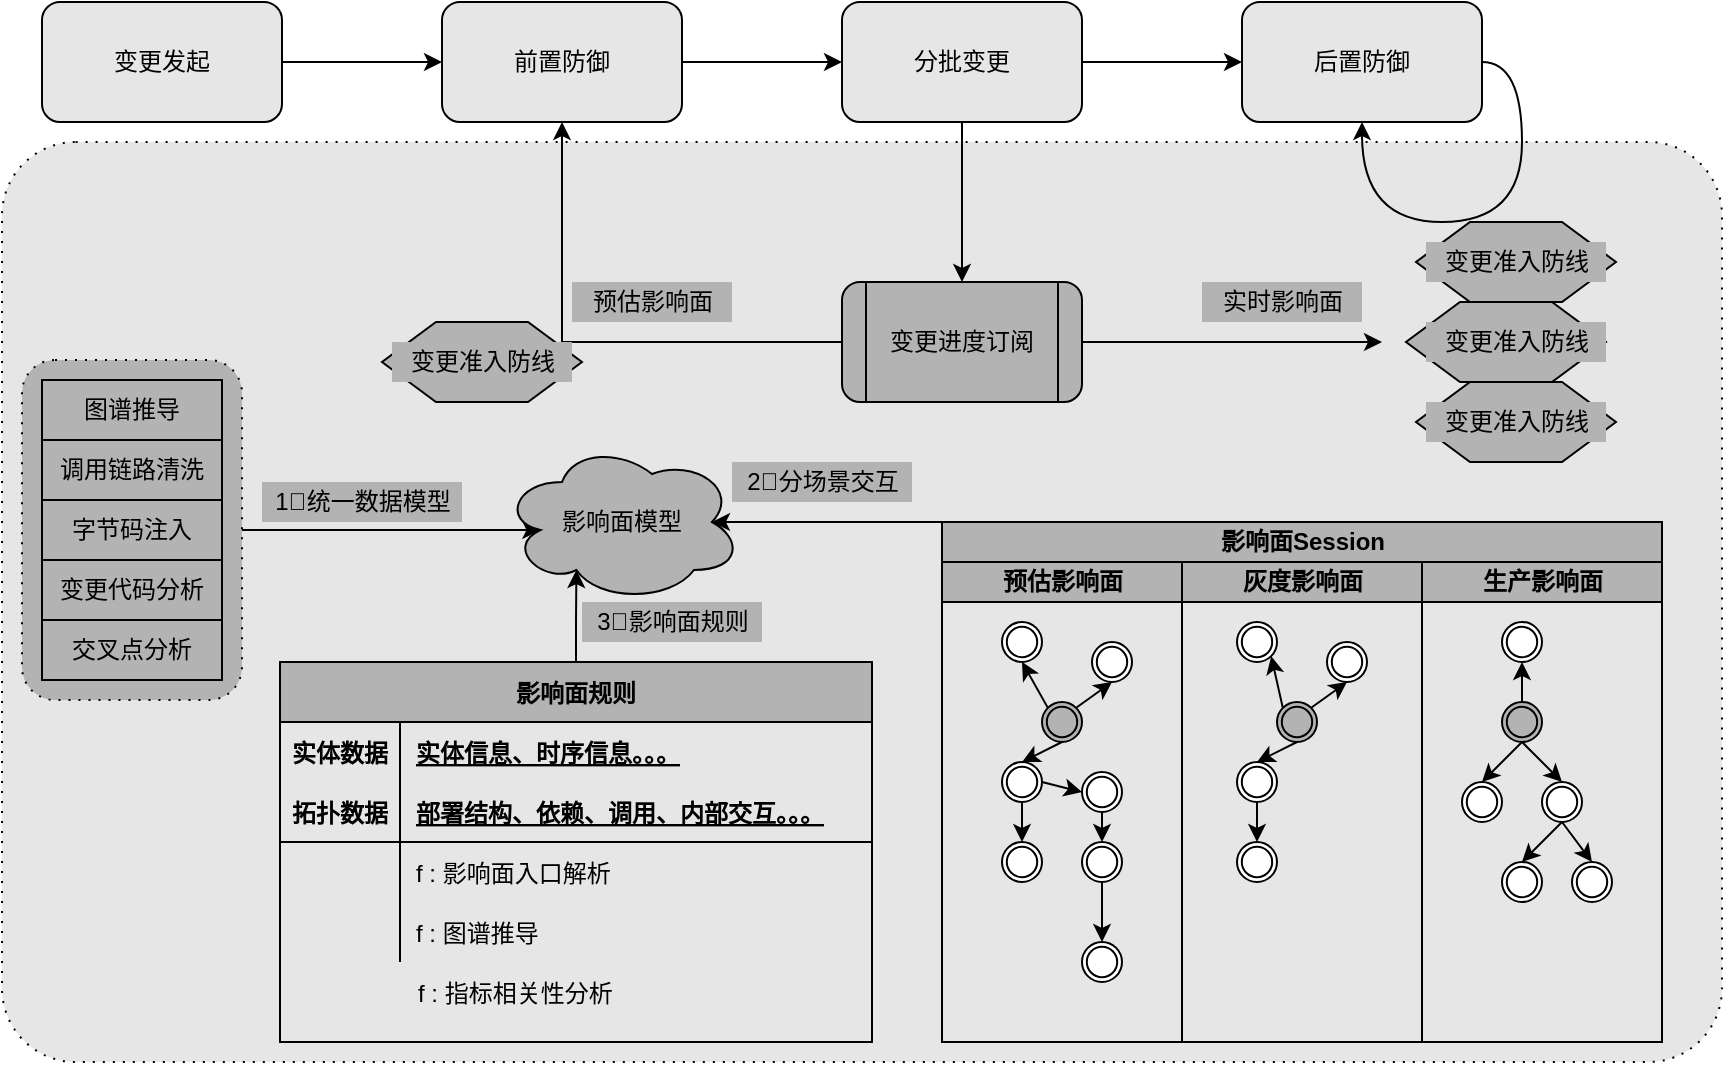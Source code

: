 <mxfile version="13.7.2" type="github">
  <diagram id="S0jVbe6z213CAZg4sw0W" name="Page-1">
    <mxGraphModel dx="1188" dy="617" grid="1" gridSize="10" guides="1" tooltips="1" connect="1" arrows="1" fold="1" page="1" pageScale="1" pageWidth="827" pageHeight="1169" math="0" shadow="0">
      <root>
        <mxCell id="0" />
        <mxCell id="1" parent="0" />
        <mxCell id="dAHWYHgrOFg6X7nAU1P5-96" value="" style="shape=ext;rounded=1;html=1;whiteSpace=wrap;dashed=1;dashPattern=1 4;fillColor=#E6E6E6;arcSize=8;" vertex="1" parent="1">
          <mxGeometry x="20" y="270" width="860" height="460" as="geometry" />
        </mxCell>
        <mxCell id="dAHWYHgrOFg6X7nAU1P5-92" style="edgeStyle=orthogonalEdgeStyle;rounded=0;orthogonalLoop=1;jettySize=auto;html=1;exitX=1;exitY=0.5;exitDx=0;exitDy=0;entryX=0.16;entryY=0.55;entryDx=0;entryDy=0;entryPerimeter=0;fillColor=#B3B3B3;" edge="1" parent="1" source="dAHWYHgrOFg6X7nAU1P5-35" target="dAHWYHgrOFg6X7nAU1P5-34">
          <mxGeometry relative="1" as="geometry" />
        </mxCell>
        <mxCell id="dAHWYHgrOFg6X7nAU1P5-35" value="" style="shape=ext;rounded=1;html=1;whiteSpace=wrap;dashed=1;dashPattern=1 4;fillColor=#B3B3B3;" vertex="1" parent="1">
          <mxGeometry x="30" y="379" width="110" height="170" as="geometry" />
        </mxCell>
        <mxCell id="dAHWYHgrOFg6X7nAU1P5-3" value="" style="edgeStyle=orthogonalEdgeStyle;rounded=0;orthogonalLoop=1;jettySize=auto;html=1;fillColor=#E6E6E6;" edge="1" parent="1" source="dAHWYHgrOFg6X7nAU1P5-1" target="dAHWYHgrOFg6X7nAU1P5-2">
          <mxGeometry relative="1" as="geometry" />
        </mxCell>
        <mxCell id="dAHWYHgrOFg6X7nAU1P5-1" value="变更发起" style="rounded=1;whiteSpace=wrap;html=1;fillColor=#E6E6E6;" vertex="1" parent="1">
          <mxGeometry x="40" y="200" width="120" height="60" as="geometry" />
        </mxCell>
        <mxCell id="dAHWYHgrOFg6X7nAU1P5-5" value="" style="edgeStyle=orthogonalEdgeStyle;rounded=0;orthogonalLoop=1;jettySize=auto;html=1;fillColor=#E6E6E6;" edge="1" parent="1" source="dAHWYHgrOFg6X7nAU1P5-2" target="dAHWYHgrOFg6X7nAU1P5-4">
          <mxGeometry relative="1" as="geometry" />
        </mxCell>
        <mxCell id="dAHWYHgrOFg6X7nAU1P5-2" value="前置防御" style="rounded=1;whiteSpace=wrap;html=1;fillColor=#E6E6E6;" vertex="1" parent="1">
          <mxGeometry x="240" y="200" width="120" height="60" as="geometry" />
        </mxCell>
        <mxCell id="dAHWYHgrOFg6X7nAU1P5-7" value="" style="edgeStyle=orthogonalEdgeStyle;rounded=0;orthogonalLoop=1;jettySize=auto;html=1;fillColor=#E6E6E6;" edge="1" parent="1" source="dAHWYHgrOFg6X7nAU1P5-4" target="dAHWYHgrOFg6X7nAU1P5-6">
          <mxGeometry relative="1" as="geometry" />
        </mxCell>
        <mxCell id="dAHWYHgrOFg6X7nAU1P5-9" value="" style="edgeStyle=orthogonalEdgeStyle;rounded=0;orthogonalLoop=1;jettySize=auto;html=1;fillColor=#E6E6E6;" edge="1" parent="1" source="dAHWYHgrOFg6X7nAU1P5-4" target="dAHWYHgrOFg6X7nAU1P5-8">
          <mxGeometry relative="1" as="geometry" />
        </mxCell>
        <mxCell id="dAHWYHgrOFg6X7nAU1P5-4" value="分批变更" style="rounded=1;whiteSpace=wrap;html=1;fillColor=#E6E6E6;" vertex="1" parent="1">
          <mxGeometry x="440" y="200" width="120" height="60" as="geometry" />
        </mxCell>
        <mxCell id="dAHWYHgrOFg6X7nAU1P5-6" value="后置防御" style="rounded=1;whiteSpace=wrap;html=1;fillColor=#E6E6E6;" vertex="1" parent="1">
          <mxGeometry x="640" y="200" width="120" height="60" as="geometry" />
        </mxCell>
        <mxCell id="dAHWYHgrOFg6X7nAU1P5-10" style="edgeStyle=orthogonalEdgeStyle;rounded=0;orthogonalLoop=1;jettySize=auto;html=1;exitX=0;exitY=0.5;exitDx=0;exitDy=0;entryX=0.5;entryY=1;entryDx=0;entryDy=0;fillColor=#E6E6E6;" edge="1" parent="1" source="dAHWYHgrOFg6X7nAU1P5-8" target="dAHWYHgrOFg6X7nAU1P5-2">
          <mxGeometry relative="1" as="geometry" />
        </mxCell>
        <mxCell id="dAHWYHgrOFg6X7nAU1P5-23" style="edgeStyle=orthogonalEdgeStyle;curved=1;rounded=0;orthogonalLoop=1;jettySize=auto;html=1;exitX=1;exitY=0.5;exitDx=0;exitDy=0;entryX=0;entryY=0.5;entryDx=0;entryDy=0;fillColor=#B3B3B3;" edge="1" parent="1" source="dAHWYHgrOFg6X7nAU1P5-8">
          <mxGeometry relative="1" as="geometry">
            <mxPoint x="710" y="370.0" as="targetPoint" />
          </mxGeometry>
        </mxCell>
        <mxCell id="dAHWYHgrOFg6X7nAU1P5-8" value="变更进度订阅" style="shape=process;whiteSpace=wrap;html=1;backgroundOutline=1;rounded=1;fillColor=#B3B3B3;" vertex="1" parent="1">
          <mxGeometry x="440" y="340" width="120" height="60" as="geometry" />
        </mxCell>
        <mxCell id="dAHWYHgrOFg6X7nAU1P5-11" value="" style="verticalLabelPosition=bottom;verticalAlign=top;html=1;shape=hexagon;perimeter=hexagonPerimeter2;arcSize=6;size=0.27;fillColor=#B3B3B3;" vertex="1" parent="1">
          <mxGeometry x="210" y="360" width="100" height="40" as="geometry" />
        </mxCell>
        <mxCell id="dAHWYHgrOFg6X7nAU1P5-12" value="变更准入防线" style="text;html=1;align=center;verticalAlign=middle;resizable=0;points=[];autosize=1;fillColor=#B3B3B3;" vertex="1" parent="1">
          <mxGeometry x="215" y="370" width="90" height="20" as="geometry" />
        </mxCell>
        <mxCell id="dAHWYHgrOFg6X7nAU1P5-13" value="" style="verticalLabelPosition=bottom;verticalAlign=top;html=1;shape=hexagon;perimeter=hexagonPerimeter2;arcSize=6;size=0.27;fillColor=#B3B3B3;" vertex="1" parent="1">
          <mxGeometry x="727" y="310" width="100" height="40" as="geometry" />
        </mxCell>
        <mxCell id="dAHWYHgrOFg6X7nAU1P5-14" value="变更准入防线" style="text;html=1;align=center;verticalAlign=middle;resizable=0;points=[];autosize=1;fillColor=#B3B3B3;" vertex="1" parent="1">
          <mxGeometry x="732" y="320" width="90" height="20" as="geometry" />
        </mxCell>
        <mxCell id="dAHWYHgrOFg6X7nAU1P5-15" value="" style="verticalLabelPosition=bottom;verticalAlign=top;html=1;shape=hexagon;perimeter=hexagonPerimeter2;arcSize=6;size=0.27;fillColor=#B3B3B3;" vertex="1" parent="1">
          <mxGeometry x="727" y="390" width="100" height="40" as="geometry" />
        </mxCell>
        <mxCell id="dAHWYHgrOFg6X7nAU1P5-16" value="变更准入防线" style="text;html=1;align=center;verticalAlign=middle;resizable=0;points=[];autosize=1;fillColor=#B3B3B3;" vertex="1" parent="1">
          <mxGeometry x="732" y="400" width="90" height="20" as="geometry" />
        </mxCell>
        <mxCell id="dAHWYHgrOFg6X7nAU1P5-17" value="" style="verticalLabelPosition=bottom;verticalAlign=top;html=1;shape=hexagon;perimeter=hexagonPerimeter2;arcSize=6;size=0.27;fillColor=#B3B3B3;" vertex="1" parent="1">
          <mxGeometry x="722" y="350" width="100" height="40" as="geometry" />
        </mxCell>
        <mxCell id="dAHWYHgrOFg6X7nAU1P5-18" value="变更准入防线" style="text;html=1;align=center;verticalAlign=middle;resizable=0;points=[];autosize=1;fillColor=#B3B3B3;" vertex="1" parent="1">
          <mxGeometry x="732" y="360" width="90" height="20" as="geometry" />
        </mxCell>
        <mxCell id="dAHWYHgrOFg6X7nAU1P5-22" style="edgeStyle=orthogonalEdgeStyle;rounded=0;orthogonalLoop=1;jettySize=auto;html=1;exitX=1;exitY=0.5;exitDx=0;exitDy=0;entryX=0.5;entryY=1;entryDx=0;entryDy=0;curved=1;fillColor=#E6E6E6;" edge="1" parent="1" source="dAHWYHgrOFg6X7nAU1P5-6" target="dAHWYHgrOFg6X7nAU1P5-6">
          <mxGeometry relative="1" as="geometry">
            <Array as="points">
              <mxPoint x="780" y="230" />
              <mxPoint x="780" y="310" />
              <mxPoint x="700" y="310" />
            </Array>
          </mxGeometry>
        </mxCell>
        <mxCell id="dAHWYHgrOFg6X7nAU1P5-25" value="调用链路清洗" style="rounded=0;whiteSpace=wrap;html=1;fillColor=#B3B3B3;" vertex="1" parent="1">
          <mxGeometry x="40" y="419" width="90" height="30" as="geometry" />
        </mxCell>
        <mxCell id="dAHWYHgrOFg6X7nAU1P5-26" value="字节码注入" style="rounded=0;whiteSpace=wrap;html=1;fillColor=#B3B3B3;" vertex="1" parent="1">
          <mxGeometry x="40" y="449" width="90" height="30" as="geometry" />
        </mxCell>
        <mxCell id="dAHWYHgrOFg6X7nAU1P5-27" value="变更代码分析" style="rounded=0;whiteSpace=wrap;html=1;fillColor=#B3B3B3;" vertex="1" parent="1">
          <mxGeometry x="40" y="479" width="90" height="30" as="geometry" />
        </mxCell>
        <mxCell id="dAHWYHgrOFg6X7nAU1P5-28" value="交叉点分析" style="rounded=0;whiteSpace=wrap;html=1;fillColor=#B3B3B3;" vertex="1" parent="1">
          <mxGeometry x="40" y="509" width="90" height="30" as="geometry" />
        </mxCell>
        <mxCell id="dAHWYHgrOFg6X7nAU1P5-29" value="图谱推导" style="rounded=0;whiteSpace=wrap;html=1;fillColor=#B3B3B3;" vertex="1" parent="1">
          <mxGeometry x="40" y="389" width="90" height="30" as="geometry" />
        </mxCell>
        <mxCell id="dAHWYHgrOFg6X7nAU1P5-93" style="edgeStyle=orthogonalEdgeStyle;rounded=0;orthogonalLoop=1;jettySize=auto;html=1;exitX=0;exitY=0;exitDx=0;exitDy=0;entryX=0.875;entryY=0.5;entryDx=0;entryDy=0;entryPerimeter=0;fillColor=#B3B3B3;" edge="1" parent="1" source="dAHWYHgrOFg6X7nAU1P5-30" target="dAHWYHgrOFg6X7nAU1P5-34">
          <mxGeometry relative="1" as="geometry">
            <Array as="points">
              <mxPoint x="440" y="460" />
              <mxPoint x="440" y="460" />
            </Array>
          </mxGeometry>
        </mxCell>
        <mxCell id="dAHWYHgrOFg6X7nAU1P5-34" value="影响面模型" style="ellipse;shape=cloud;whiteSpace=wrap;html=1;fillColor=#B3B3B3;" vertex="1" parent="1">
          <mxGeometry x="270" y="420" width="120" height="80" as="geometry" />
        </mxCell>
        <mxCell id="dAHWYHgrOFg6X7nAU1P5-89" value="1⃣️统一数据模型" style="text;html=1;align=center;verticalAlign=middle;resizable=0;points=[];autosize=1;fillColor=#B3B3B3;" vertex="1" parent="1">
          <mxGeometry x="150" y="440" width="100" height="20" as="geometry" />
        </mxCell>
        <mxCell id="dAHWYHgrOFg6X7nAU1P5-90" value="2⃣️分场景交互" style="text;html=1;align=center;verticalAlign=middle;resizable=0;points=[];autosize=1;fillColor=#B3B3B3;" vertex="1" parent="1">
          <mxGeometry x="385" y="430" width="90" height="20" as="geometry" />
        </mxCell>
        <mxCell id="dAHWYHgrOFg6X7nAU1P5-91" value="3⃣️影响面规则" style="text;html=1;align=center;verticalAlign=middle;resizable=0;points=[];autosize=1;fillColor=#B3B3B3;" vertex="1" parent="1">
          <mxGeometry x="310" y="500" width="90" height="20" as="geometry" />
        </mxCell>
        <mxCell id="dAHWYHgrOFg6X7nAU1P5-94" value="预估影响面" style="text;html=1;align=center;verticalAlign=middle;resizable=0;points=[];autosize=1;fillColor=#B3B3B3;" vertex="1" parent="1">
          <mxGeometry x="305" y="340" width="80" height="20" as="geometry" />
        </mxCell>
        <mxCell id="dAHWYHgrOFg6X7nAU1P5-95" value="实时影响面" style="text;html=1;align=center;verticalAlign=middle;resizable=0;points=[];autosize=1;fillColor=#B3B3B3;" vertex="1" parent="1">
          <mxGeometry x="620" y="340" width="80" height="20" as="geometry" />
        </mxCell>
        <mxCell id="dAHWYHgrOFg6X7nAU1P5-131" value="" style="shape=partialRectangle;collapsible=0;dropTarget=0;pointerEvents=0;fillColor=none;top=0;left=0;bottom=0;right=0;points=[[0,0.5],[1,0.5]];portConstraint=eastwest;" vertex="1" parent="1">
          <mxGeometry x="160" y="680" width="296" height="30" as="geometry" />
        </mxCell>
        <mxCell id="dAHWYHgrOFg6X7nAU1P5-132" value="" style="shape=partialRectangle;connectable=0;fillColor=none;top=0;left=0;bottom=0;right=0;editable=1;overflow=hidden;" vertex="1" parent="dAHWYHgrOFg6X7nAU1P5-131">
          <mxGeometry width="60" height="30" as="geometry" />
        </mxCell>
        <mxCell id="dAHWYHgrOFg6X7nAU1P5-133" value="f : 指标相关性分析" style="shape=partialRectangle;connectable=0;fillColor=none;top=0;left=0;bottom=0;right=0;align=left;spacingLeft=6;overflow=hidden;" vertex="1" parent="dAHWYHgrOFg6X7nAU1P5-131">
          <mxGeometry x="60" width="236" height="30" as="geometry" />
        </mxCell>
        <mxCell id="dAHWYHgrOFg6X7nAU1P5-30" value="影响面Session" style="swimlane;html=1;childLayout=stackLayout;resizeParent=1;resizeParentMax=0;startSize=20;fillColor=#B3B3B3;" vertex="1" parent="1">
          <mxGeometry x="490" y="460" width="360" height="260" as="geometry" />
        </mxCell>
        <mxCell id="dAHWYHgrOFg6X7nAU1P5-31" value="预估影响面" style="swimlane;html=1;startSize=20;fillColor=#B3B3B3;" vertex="1" parent="dAHWYHgrOFg6X7nAU1P5-30">
          <mxGeometry y="20" width="120" height="240" as="geometry" />
        </mxCell>
        <mxCell id="dAHWYHgrOFg6X7nAU1P5-49" style="rounded=0;orthogonalLoop=1;jettySize=auto;html=1;exitX=0.145;exitY=0.145;exitDx=0;exitDy=0;exitPerimeter=0;entryX=0.5;entryY=1;entryDx=0;entryDy=0;fillColor=#FFFFFF;" edge="1" parent="dAHWYHgrOFg6X7nAU1P5-31" source="dAHWYHgrOFg6X7nAU1P5-37" target="dAHWYHgrOFg6X7nAU1P5-41">
          <mxGeometry relative="1" as="geometry" />
        </mxCell>
        <mxCell id="dAHWYHgrOFg6X7nAU1P5-50" style="rounded=0;orthogonalLoop=1;jettySize=auto;html=1;exitX=0.855;exitY=0.145;exitDx=0;exitDy=0;exitPerimeter=0;entryX=0.5;entryY=1;entryDx=0;entryDy=0;fillColor=#FFFFFF;" edge="1" parent="dAHWYHgrOFg6X7nAU1P5-31" source="dAHWYHgrOFg6X7nAU1P5-37" target="dAHWYHgrOFg6X7nAU1P5-39">
          <mxGeometry relative="1" as="geometry" />
        </mxCell>
        <mxCell id="dAHWYHgrOFg6X7nAU1P5-51" style="rounded=0;orthogonalLoop=1;jettySize=auto;html=1;exitX=0.5;exitY=1;exitDx=0;exitDy=0;entryX=0.5;entryY=0;entryDx=0;entryDy=0;fillColor=#FFFFFF;" edge="1" parent="dAHWYHgrOFg6X7nAU1P5-31" source="dAHWYHgrOFg6X7nAU1P5-37" target="dAHWYHgrOFg6X7nAU1P5-43">
          <mxGeometry relative="1" as="geometry" />
        </mxCell>
        <mxCell id="dAHWYHgrOFg6X7nAU1P5-53" style="rounded=0;orthogonalLoop=1;jettySize=auto;html=1;exitX=0.5;exitY=1;exitDx=0;exitDy=0;entryX=0.5;entryY=0;entryDx=0;entryDy=0;fillColor=#FFFFFF;" edge="1" parent="dAHWYHgrOFg6X7nAU1P5-31" source="dAHWYHgrOFg6X7nAU1P5-40" target="dAHWYHgrOFg6X7nAU1P5-42">
          <mxGeometry relative="1" as="geometry" />
        </mxCell>
        <mxCell id="dAHWYHgrOFg6X7nAU1P5-52" style="rounded=0;orthogonalLoop=1;jettySize=auto;html=1;exitX=1;exitY=0.5;exitDx=0;exitDy=0;entryX=0;entryY=0.5;entryDx=0;entryDy=0;fillColor=#FFFFFF;" edge="1" parent="dAHWYHgrOFg6X7nAU1P5-31" source="dAHWYHgrOFg6X7nAU1P5-43" target="dAHWYHgrOFg6X7nAU1P5-40">
          <mxGeometry relative="1" as="geometry" />
        </mxCell>
        <mxCell id="dAHWYHgrOFg6X7nAU1P5-54" style="rounded=0;orthogonalLoop=1;jettySize=auto;html=1;exitX=0.5;exitY=1;exitDx=0;exitDy=0;entryX=0.5;entryY=0;entryDx=0;entryDy=0;fillColor=#FFFFFF;" edge="1" parent="dAHWYHgrOFg6X7nAU1P5-31" source="dAHWYHgrOFg6X7nAU1P5-43" target="dAHWYHgrOFg6X7nAU1P5-38">
          <mxGeometry relative="1" as="geometry" />
        </mxCell>
        <mxCell id="dAHWYHgrOFg6X7nAU1P5-43" value="" style="shape=mxgraph.bpmn.shape;html=1;verticalLabelPosition=bottom;labelBackgroundColor=#ffffff;verticalAlign=top;align=center;perimeter=ellipsePerimeter;outlineConnect=0;outline=throwing;symbol=general;fillColor=#FFFFFF;" vertex="1" parent="dAHWYHgrOFg6X7nAU1P5-31">
          <mxGeometry x="30" y="100" width="20" height="20" as="geometry" />
        </mxCell>
        <mxCell id="dAHWYHgrOFg6X7nAU1P5-41" value="" style="shape=mxgraph.bpmn.shape;html=1;verticalLabelPosition=bottom;labelBackgroundColor=#ffffff;verticalAlign=top;align=center;perimeter=ellipsePerimeter;outlineConnect=0;outline=throwing;symbol=general;fillColor=#FFFFFF;" vertex="1" parent="dAHWYHgrOFg6X7nAU1P5-31">
          <mxGeometry x="30" y="30" width="20" height="20" as="geometry" />
        </mxCell>
        <mxCell id="dAHWYHgrOFg6X7nAU1P5-40" value="" style="shape=mxgraph.bpmn.shape;html=1;verticalLabelPosition=bottom;labelBackgroundColor=#ffffff;verticalAlign=top;align=center;perimeter=ellipsePerimeter;outlineConnect=0;outline=throwing;symbol=general;fillColor=#FFFFFF;" vertex="1" parent="dAHWYHgrOFg6X7nAU1P5-31">
          <mxGeometry x="70" y="105" width="20" height="20" as="geometry" />
        </mxCell>
        <mxCell id="dAHWYHgrOFg6X7nAU1P5-42" value="" style="shape=mxgraph.bpmn.shape;html=1;verticalLabelPosition=bottom;labelBackgroundColor=#ffffff;verticalAlign=top;align=center;perimeter=ellipsePerimeter;outlineConnect=0;outline=throwing;symbol=general;fillColor=#FFFFFF;" vertex="1" parent="dAHWYHgrOFg6X7nAU1P5-31">
          <mxGeometry x="70" y="140" width="20" height="20" as="geometry" />
        </mxCell>
        <mxCell id="dAHWYHgrOFg6X7nAU1P5-39" value="" style="shape=mxgraph.bpmn.shape;html=1;verticalLabelPosition=bottom;labelBackgroundColor=#ffffff;verticalAlign=top;align=center;perimeter=ellipsePerimeter;outlineConnect=0;outline=throwing;symbol=general;fillColor=#FFFFFF;" vertex="1" parent="dAHWYHgrOFg6X7nAU1P5-31">
          <mxGeometry x="75" y="40" width="20" height="20" as="geometry" />
        </mxCell>
        <mxCell id="dAHWYHgrOFg6X7nAU1P5-38" value="" style="shape=mxgraph.bpmn.shape;html=1;verticalLabelPosition=bottom;labelBackgroundColor=#ffffff;verticalAlign=top;align=center;perimeter=ellipsePerimeter;outlineConnect=0;outline=throwing;symbol=general;fillColor=#FFFFFF;" vertex="1" parent="dAHWYHgrOFg6X7nAU1P5-31">
          <mxGeometry x="30" y="140" width="20" height="20" as="geometry" />
        </mxCell>
        <mxCell id="dAHWYHgrOFg6X7nAU1P5-37" value="" style="shape=mxgraph.bpmn.shape;html=1;verticalLabelPosition=bottom;labelBackgroundColor=#ffffff;verticalAlign=top;align=center;perimeter=ellipsePerimeter;outlineConnect=0;outline=throwing;symbol=general;fillColor=#B3B3B3;" vertex="1" parent="dAHWYHgrOFg6X7nAU1P5-31">
          <mxGeometry x="50" y="70" width="20" height="20" as="geometry" />
        </mxCell>
        <mxCell id="dAHWYHgrOFg6X7nAU1P5-32" value="灰度影响面" style="swimlane;html=1;startSize=20;fillColor=#B3B3B3;" vertex="1" parent="dAHWYHgrOFg6X7nAU1P5-30">
          <mxGeometry x="120" y="20" width="120" height="240" as="geometry" />
        </mxCell>
        <mxCell id="dAHWYHgrOFg6X7nAU1P5-59" style="rounded=0;orthogonalLoop=1;jettySize=auto;html=1;exitX=0.145;exitY=0.145;exitDx=0;exitDy=0;exitPerimeter=0;entryX=0.855;entryY=0.855;entryDx=0;entryDy=0;entryPerimeter=0;fillColor=#FFFFFF;" edge="1" parent="dAHWYHgrOFg6X7nAU1P5-32" source="dAHWYHgrOFg6X7nAU1P5-62" target="dAHWYHgrOFg6X7nAU1P5-67">
          <mxGeometry relative="1" as="geometry" />
        </mxCell>
        <mxCell id="dAHWYHgrOFg6X7nAU1P5-60" style="rounded=0;orthogonalLoop=1;jettySize=auto;html=1;exitX=0.855;exitY=0.145;exitDx=0;exitDy=0;exitPerimeter=0;entryX=0.5;entryY=1;entryDx=0;entryDy=0;fillColor=#FFFFFF;" edge="1" parent="dAHWYHgrOFg6X7nAU1P5-32" source="dAHWYHgrOFg6X7nAU1P5-62" target="dAHWYHgrOFg6X7nAU1P5-64">
          <mxGeometry relative="1" as="geometry" />
        </mxCell>
        <mxCell id="dAHWYHgrOFg6X7nAU1P5-61" style="rounded=0;orthogonalLoop=1;jettySize=auto;html=1;exitX=0.5;exitY=1;exitDx=0;exitDy=0;entryX=0.5;entryY=0;entryDx=0;entryDy=0;fillColor=#FFFFFF;" edge="1" parent="dAHWYHgrOFg6X7nAU1P5-32" source="dAHWYHgrOFg6X7nAU1P5-62" target="dAHWYHgrOFg6X7nAU1P5-71">
          <mxGeometry relative="1" as="geometry" />
        </mxCell>
        <mxCell id="dAHWYHgrOFg6X7nAU1P5-70" style="rounded=0;orthogonalLoop=1;jettySize=auto;html=1;exitX=0.5;exitY=1;exitDx=0;exitDy=0;entryX=0.5;entryY=0;entryDx=0;entryDy=0;fillColor=#FFFFFF;" edge="1" parent="dAHWYHgrOFg6X7nAU1P5-32" source="dAHWYHgrOFg6X7nAU1P5-71" target="dAHWYHgrOFg6X7nAU1P5-63">
          <mxGeometry relative="1" as="geometry" />
        </mxCell>
        <mxCell id="dAHWYHgrOFg6X7nAU1P5-71" value="" style="shape=mxgraph.bpmn.shape;html=1;verticalLabelPosition=bottom;labelBackgroundColor=#ffffff;verticalAlign=top;align=center;perimeter=ellipsePerimeter;outlineConnect=0;outline=throwing;symbol=general;fillColor=#FFFFFF;" vertex="1" parent="dAHWYHgrOFg6X7nAU1P5-32">
          <mxGeometry x="27.5" y="100" width="20" height="20" as="geometry" />
        </mxCell>
        <mxCell id="dAHWYHgrOFg6X7nAU1P5-67" value="" style="shape=mxgraph.bpmn.shape;html=1;verticalLabelPosition=bottom;labelBackgroundColor=#ffffff;verticalAlign=top;align=center;perimeter=ellipsePerimeter;outlineConnect=0;outline=throwing;symbol=general;fillColor=#FFFFFF;" vertex="1" parent="dAHWYHgrOFg6X7nAU1P5-32">
          <mxGeometry x="27.5" y="30" width="20" height="20" as="geometry" />
        </mxCell>
        <mxCell id="dAHWYHgrOFg6X7nAU1P5-64" value="" style="shape=mxgraph.bpmn.shape;html=1;verticalLabelPosition=bottom;labelBackgroundColor=#ffffff;verticalAlign=top;align=center;perimeter=ellipsePerimeter;outlineConnect=0;outline=throwing;symbol=general;fillColor=#FFFFFF;" vertex="1" parent="dAHWYHgrOFg6X7nAU1P5-32">
          <mxGeometry x="72.5" y="40" width="20" height="20" as="geometry" />
        </mxCell>
        <mxCell id="dAHWYHgrOFg6X7nAU1P5-63" value="" style="shape=mxgraph.bpmn.shape;html=1;verticalLabelPosition=bottom;labelBackgroundColor=#ffffff;verticalAlign=top;align=center;perimeter=ellipsePerimeter;outlineConnect=0;outline=throwing;symbol=general;fillColor=#FFFFFF;" vertex="1" parent="dAHWYHgrOFg6X7nAU1P5-32">
          <mxGeometry x="27.5" y="140" width="20" height="20" as="geometry" />
        </mxCell>
        <mxCell id="dAHWYHgrOFg6X7nAU1P5-62" value="" style="shape=mxgraph.bpmn.shape;html=1;verticalLabelPosition=bottom;labelBackgroundColor=#ffffff;verticalAlign=top;align=center;perimeter=ellipsePerimeter;outlineConnect=0;outline=throwing;symbol=general;fillColor=#B3B3B3;" vertex="1" parent="dAHWYHgrOFg6X7nAU1P5-32">
          <mxGeometry x="47.5" y="70" width="20" height="20" as="geometry" />
        </mxCell>
        <mxCell id="dAHWYHgrOFg6X7nAU1P5-33" value="生产影响面" style="swimlane;html=1;startSize=20;fillColor=#B3B3B3;" vertex="1" parent="dAHWYHgrOFg6X7nAU1P5-30">
          <mxGeometry x="240" y="20" width="120" height="240" as="geometry" />
        </mxCell>
        <mxCell id="dAHWYHgrOFg6X7nAU1P5-72" style="rounded=0;orthogonalLoop=1;jettySize=auto;html=1;exitX=0.5;exitY=0;exitDx=0;exitDy=0;entryX=0.5;entryY=1;entryDx=0;entryDy=0;fillColor=#FFFFFF;" edge="1" parent="dAHWYHgrOFg6X7nAU1P5-33" source="dAHWYHgrOFg6X7nAU1P5-75" target="dAHWYHgrOFg6X7nAU1P5-78">
          <mxGeometry relative="1" as="geometry" />
        </mxCell>
        <mxCell id="dAHWYHgrOFg6X7nAU1P5-74" style="rounded=0;orthogonalLoop=1;jettySize=auto;html=1;exitX=0.5;exitY=1;exitDx=0;exitDy=0;entryX=0.5;entryY=0;entryDx=0;entryDy=0;fillColor=#FFFFFF;" edge="1" parent="dAHWYHgrOFg6X7nAU1P5-33" source="dAHWYHgrOFg6X7nAU1P5-75" target="dAHWYHgrOFg6X7nAU1P5-80">
          <mxGeometry relative="1" as="geometry">
            <mxPoint x="90" y="100" as="sourcePoint" />
          </mxGeometry>
        </mxCell>
        <mxCell id="dAHWYHgrOFg6X7nAU1P5-82" style="rounded=0;orthogonalLoop=1;jettySize=auto;html=1;exitX=0.5;exitY=1;exitDx=0;exitDy=0;entryX=0.5;entryY=0;entryDx=0;entryDy=0;fillColor=#FFFFFF;" edge="1" parent="dAHWYHgrOFg6X7nAU1P5-33" source="dAHWYHgrOFg6X7nAU1P5-75" target="dAHWYHgrOFg6X7nAU1P5-77">
          <mxGeometry relative="1" as="geometry" />
        </mxCell>
        <mxCell id="dAHWYHgrOFg6X7nAU1P5-75" value="" style="shape=mxgraph.bpmn.shape;html=1;verticalLabelPosition=bottom;labelBackgroundColor=#ffffff;verticalAlign=top;align=center;perimeter=ellipsePerimeter;outlineConnect=0;outline=throwing;symbol=general;fillColor=#B3B3B3;" vertex="1" parent="dAHWYHgrOFg6X7nAU1P5-33">
          <mxGeometry x="40" y="70" width="20" height="20" as="geometry" />
        </mxCell>
        <mxCell id="dAHWYHgrOFg6X7nAU1P5-77" value="" style="shape=mxgraph.bpmn.shape;html=1;verticalLabelPosition=bottom;labelBackgroundColor=#ffffff;verticalAlign=top;align=center;perimeter=ellipsePerimeter;outlineConnect=0;outline=throwing;symbol=general;fillColor=#FFFFFF;" vertex="1" parent="dAHWYHgrOFg6X7nAU1P5-33">
          <mxGeometry x="20" y="110" width="20" height="20" as="geometry" />
        </mxCell>
        <mxCell id="dAHWYHgrOFg6X7nAU1P5-78" value="" style="shape=mxgraph.bpmn.shape;html=1;verticalLabelPosition=bottom;labelBackgroundColor=#ffffff;verticalAlign=top;align=center;perimeter=ellipsePerimeter;outlineConnect=0;outline=throwing;symbol=general;fillColor=#FFFFFF;" vertex="1" parent="dAHWYHgrOFg6X7nAU1P5-33">
          <mxGeometry x="40" y="30" width="20" height="20" as="geometry" />
        </mxCell>
        <mxCell id="dAHWYHgrOFg6X7nAU1P5-79" style="rounded=0;orthogonalLoop=1;jettySize=auto;html=1;exitX=0.5;exitY=1;exitDx=0;exitDy=0;entryX=0.5;entryY=0;entryDx=0;entryDy=0;fillColor=#FFFFFF;" edge="1" parent="dAHWYHgrOFg6X7nAU1P5-33" source="dAHWYHgrOFg6X7nAU1P5-80" target="dAHWYHgrOFg6X7nAU1P5-76">
          <mxGeometry relative="1" as="geometry" />
        </mxCell>
        <mxCell id="dAHWYHgrOFg6X7nAU1P5-83" style="rounded=0;orthogonalLoop=1;jettySize=auto;html=1;exitX=0.5;exitY=1;exitDx=0;exitDy=0;fillColor=#FFFFFF;entryX=0.5;entryY=0;entryDx=0;entryDy=0;" edge="1" parent="dAHWYHgrOFg6X7nAU1P5-33" source="dAHWYHgrOFg6X7nAU1P5-80" target="dAHWYHgrOFg6X7nAU1P5-84">
          <mxGeometry relative="1" as="geometry">
            <mxPoint x="20" y="150" as="targetPoint" />
          </mxGeometry>
        </mxCell>
        <mxCell id="dAHWYHgrOFg6X7nAU1P5-84" value="" style="shape=mxgraph.bpmn.shape;html=1;verticalLabelPosition=bottom;labelBackgroundColor=#ffffff;verticalAlign=top;align=center;perimeter=ellipsePerimeter;outlineConnect=0;outline=throwing;symbol=general;fillColor=#FFFFFF;" vertex="1" parent="dAHWYHgrOFg6X7nAU1P5-33">
          <mxGeometry x="40" y="150" width="20" height="20" as="geometry" />
        </mxCell>
        <mxCell id="dAHWYHgrOFg6X7nAU1P5-80" value="" style="shape=mxgraph.bpmn.shape;html=1;verticalLabelPosition=bottom;labelBackgroundColor=#ffffff;verticalAlign=top;align=center;perimeter=ellipsePerimeter;outlineConnect=0;outline=throwing;symbol=general;fillColor=#FFFFFF;" vertex="1" parent="dAHWYHgrOFg6X7nAU1P5-33">
          <mxGeometry x="60" y="110" width="20" height="20" as="geometry" />
        </mxCell>
        <mxCell id="dAHWYHgrOFg6X7nAU1P5-76" value="" style="shape=mxgraph.bpmn.shape;html=1;verticalLabelPosition=bottom;labelBackgroundColor=#ffffff;verticalAlign=top;align=center;perimeter=ellipsePerimeter;outlineConnect=0;outline=throwing;symbol=general;fillColor=#FFFFFF;" vertex="1" parent="dAHWYHgrOFg6X7nAU1P5-33">
          <mxGeometry x="75" y="150" width="20" height="20" as="geometry" />
        </mxCell>
        <mxCell id="dAHWYHgrOFg6X7nAU1P5-135" style="edgeStyle=orthogonalEdgeStyle;rounded=0;orthogonalLoop=1;jettySize=auto;html=1;exitX=0.5;exitY=0;exitDx=0;exitDy=0;entryX=0.31;entryY=0.8;entryDx=0;entryDy=0;entryPerimeter=0;fillColor=#FFFFFF;" edge="1" parent="1" source="dAHWYHgrOFg6X7nAU1P5-114" target="dAHWYHgrOFg6X7nAU1P5-34">
          <mxGeometry relative="1" as="geometry" />
        </mxCell>
        <mxCell id="dAHWYHgrOFg6X7nAU1P5-114" value="影响面规则" style="shape=table;startSize=30;container=1;collapsible=1;childLayout=tableLayout;fixedRows=1;rowLines=0;fontStyle=1;align=center;resizeLast=1;fillColor=#B3B3B3;" vertex="1" parent="1">
          <mxGeometry x="159" y="530" width="296" height="190" as="geometry" />
        </mxCell>
        <mxCell id="dAHWYHgrOFg6X7nAU1P5-115" value="" style="shape=partialRectangle;collapsible=0;dropTarget=0;pointerEvents=0;fillColor=none;top=0;left=0;bottom=0;right=0;points=[[0,0.5],[1,0.5]];portConstraint=eastwest;" vertex="1" parent="dAHWYHgrOFg6X7nAU1P5-114">
          <mxGeometry y="30" width="296" height="30" as="geometry" />
        </mxCell>
        <mxCell id="dAHWYHgrOFg6X7nAU1P5-116" value="实体数据" style="shape=partialRectangle;connectable=0;fillColor=none;top=0;left=0;bottom=0;right=0;fontStyle=1;overflow=hidden;" vertex="1" parent="dAHWYHgrOFg6X7nAU1P5-115">
          <mxGeometry width="60" height="30" as="geometry" />
        </mxCell>
        <mxCell id="dAHWYHgrOFg6X7nAU1P5-117" value="实体信息、时序信息。。。" style="shape=partialRectangle;connectable=0;fillColor=none;top=0;left=0;bottom=0;right=0;align=left;spacingLeft=6;fontStyle=5;overflow=hidden;" vertex="1" parent="dAHWYHgrOFg6X7nAU1P5-115">
          <mxGeometry x="60" width="236" height="30" as="geometry" />
        </mxCell>
        <mxCell id="dAHWYHgrOFg6X7nAU1P5-118" value="" style="shape=partialRectangle;collapsible=0;dropTarget=0;pointerEvents=0;fillColor=none;top=0;left=0;bottom=1;right=0;points=[[0,0.5],[1,0.5]];portConstraint=eastwest;" vertex="1" parent="dAHWYHgrOFg6X7nAU1P5-114">
          <mxGeometry y="60" width="296" height="30" as="geometry" />
        </mxCell>
        <mxCell id="dAHWYHgrOFg6X7nAU1P5-119" value="拓扑数据" style="shape=partialRectangle;connectable=0;fillColor=none;top=0;left=0;bottom=0;right=0;fontStyle=1;overflow=hidden;" vertex="1" parent="dAHWYHgrOFg6X7nAU1P5-118">
          <mxGeometry width="60" height="30" as="geometry" />
        </mxCell>
        <mxCell id="dAHWYHgrOFg6X7nAU1P5-120" value="部署结构、依赖、调用、内部交互。。。" style="shape=partialRectangle;connectable=0;fillColor=none;top=0;left=0;bottom=0;right=0;align=left;spacingLeft=6;fontStyle=5;overflow=hidden;" vertex="1" parent="dAHWYHgrOFg6X7nAU1P5-118">
          <mxGeometry x="60" width="236" height="30" as="geometry" />
        </mxCell>
        <mxCell id="dAHWYHgrOFg6X7nAU1P5-121" value="" style="shape=partialRectangle;collapsible=0;dropTarget=0;pointerEvents=0;fillColor=none;top=0;left=0;bottom=0;right=0;points=[[0,0.5],[1,0.5]];portConstraint=eastwest;" vertex="1" parent="dAHWYHgrOFg6X7nAU1P5-114">
          <mxGeometry y="90" width="296" height="30" as="geometry" />
        </mxCell>
        <mxCell id="dAHWYHgrOFg6X7nAU1P5-122" value="" style="shape=partialRectangle;connectable=0;fillColor=none;top=0;left=0;bottom=0;right=0;editable=1;overflow=hidden;" vertex="1" parent="dAHWYHgrOFg6X7nAU1P5-121">
          <mxGeometry width="60" height="30" as="geometry" />
        </mxCell>
        <mxCell id="dAHWYHgrOFg6X7nAU1P5-123" value="f : 影响面入口解析" style="shape=partialRectangle;connectable=0;fillColor=none;top=0;left=0;bottom=0;right=0;align=left;spacingLeft=6;overflow=hidden;" vertex="1" parent="dAHWYHgrOFg6X7nAU1P5-121">
          <mxGeometry x="60" width="236" height="30" as="geometry" />
        </mxCell>
        <mxCell id="dAHWYHgrOFg6X7nAU1P5-124" value="" style="shape=partialRectangle;collapsible=0;dropTarget=0;pointerEvents=0;fillColor=none;top=0;left=0;bottom=0;right=0;points=[[0,0.5],[1,0.5]];portConstraint=eastwest;" vertex="1" parent="dAHWYHgrOFg6X7nAU1P5-114">
          <mxGeometry y="120" width="296" height="30" as="geometry" />
        </mxCell>
        <mxCell id="dAHWYHgrOFg6X7nAU1P5-125" value="" style="shape=partialRectangle;connectable=0;fillColor=none;top=0;left=0;bottom=0;right=0;editable=1;overflow=hidden;" vertex="1" parent="dAHWYHgrOFg6X7nAU1P5-124">
          <mxGeometry width="60" height="30" as="geometry" />
        </mxCell>
        <mxCell id="dAHWYHgrOFg6X7nAU1P5-126" value="f : 图谱推导" style="shape=partialRectangle;connectable=0;fillColor=none;top=0;left=0;bottom=0;right=0;align=left;spacingLeft=6;overflow=hidden;" vertex="1" parent="dAHWYHgrOFg6X7nAU1P5-124">
          <mxGeometry x="60" width="236" height="30" as="geometry" />
        </mxCell>
        <mxCell id="dAHWYHgrOFg6X7nAU1P5-136" value="" style="shape=mxgraph.bpmn.shape;html=1;verticalLabelPosition=bottom;labelBackgroundColor=#ffffff;verticalAlign=top;align=center;perimeter=ellipsePerimeter;outlineConnect=0;outline=throwing;symbol=general;fillColor=#FFFFFF;" vertex="1" parent="1">
          <mxGeometry x="560" y="670" width="20" height="20" as="geometry" />
        </mxCell>
        <mxCell id="dAHWYHgrOFg6X7nAU1P5-137" style="edgeStyle=orthogonalEdgeStyle;rounded=0;orthogonalLoop=1;jettySize=auto;html=1;exitX=0.5;exitY=1;exitDx=0;exitDy=0;fillColor=#FFFFFF;" edge="1" parent="1" source="dAHWYHgrOFg6X7nAU1P5-42" target="dAHWYHgrOFg6X7nAU1P5-136">
          <mxGeometry relative="1" as="geometry" />
        </mxCell>
      </root>
    </mxGraphModel>
  </diagram>
</mxfile>
